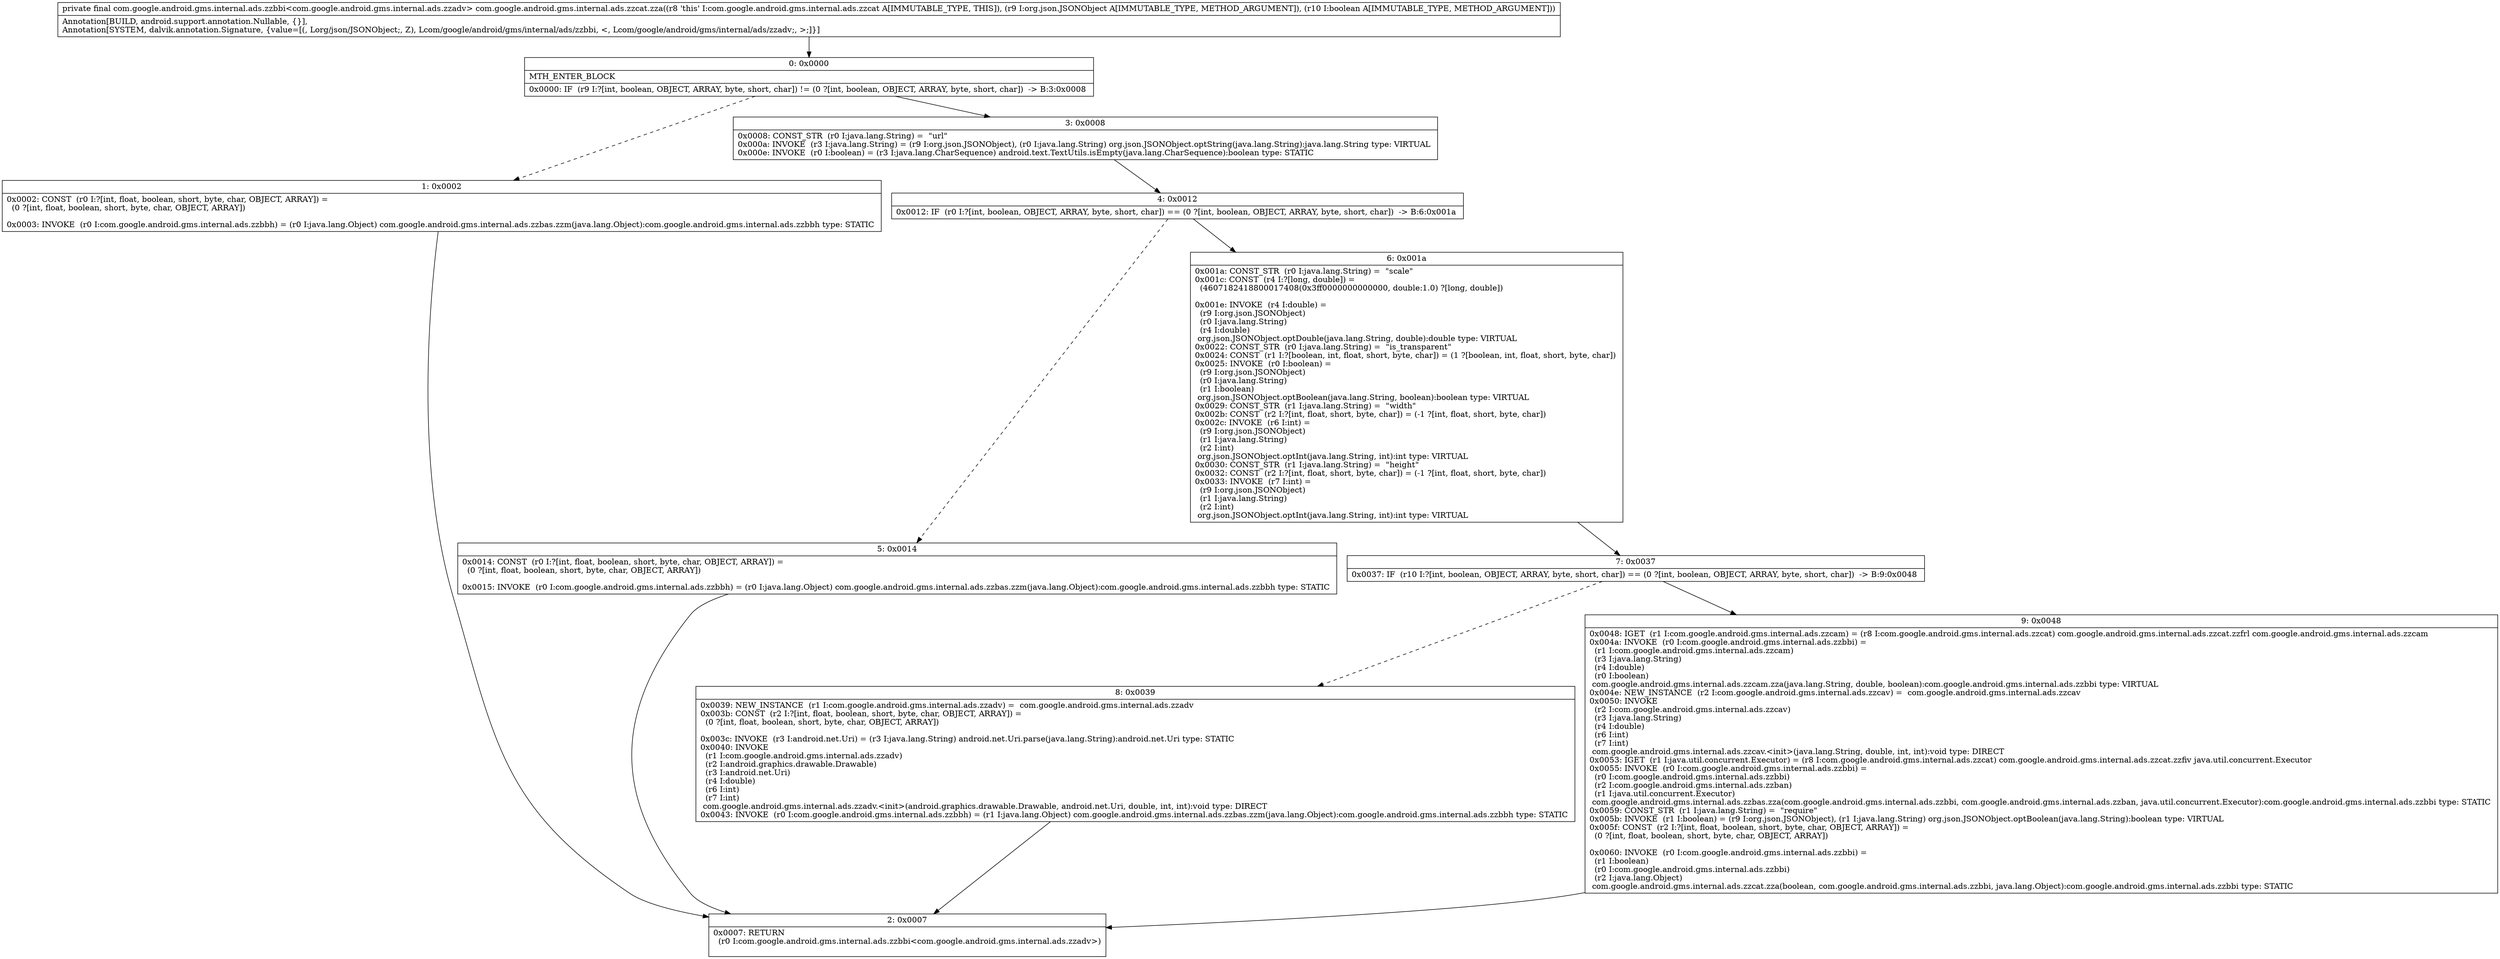 digraph "CFG forcom.google.android.gms.internal.ads.zzcat.zza(Lorg\/json\/JSONObject;Z)Lcom\/google\/android\/gms\/internal\/ads\/zzbbi;" {
Node_0 [shape=record,label="{0\:\ 0x0000|MTH_ENTER_BLOCK\l|0x0000: IF  (r9 I:?[int, boolean, OBJECT, ARRAY, byte, short, char]) != (0 ?[int, boolean, OBJECT, ARRAY, byte, short, char])  \-\> B:3:0x0008 \l}"];
Node_1 [shape=record,label="{1\:\ 0x0002|0x0002: CONST  (r0 I:?[int, float, boolean, short, byte, char, OBJECT, ARRAY]) = \l  (0 ?[int, float, boolean, short, byte, char, OBJECT, ARRAY])\l \l0x0003: INVOKE  (r0 I:com.google.android.gms.internal.ads.zzbbh) = (r0 I:java.lang.Object) com.google.android.gms.internal.ads.zzbas.zzm(java.lang.Object):com.google.android.gms.internal.ads.zzbbh type: STATIC \l}"];
Node_2 [shape=record,label="{2\:\ 0x0007|0x0007: RETURN  \l  (r0 I:com.google.android.gms.internal.ads.zzbbi\<com.google.android.gms.internal.ads.zzadv\>)\l \l}"];
Node_3 [shape=record,label="{3\:\ 0x0008|0x0008: CONST_STR  (r0 I:java.lang.String) =  \"url\" \l0x000a: INVOKE  (r3 I:java.lang.String) = (r9 I:org.json.JSONObject), (r0 I:java.lang.String) org.json.JSONObject.optString(java.lang.String):java.lang.String type: VIRTUAL \l0x000e: INVOKE  (r0 I:boolean) = (r3 I:java.lang.CharSequence) android.text.TextUtils.isEmpty(java.lang.CharSequence):boolean type: STATIC \l}"];
Node_4 [shape=record,label="{4\:\ 0x0012|0x0012: IF  (r0 I:?[int, boolean, OBJECT, ARRAY, byte, short, char]) == (0 ?[int, boolean, OBJECT, ARRAY, byte, short, char])  \-\> B:6:0x001a \l}"];
Node_5 [shape=record,label="{5\:\ 0x0014|0x0014: CONST  (r0 I:?[int, float, boolean, short, byte, char, OBJECT, ARRAY]) = \l  (0 ?[int, float, boolean, short, byte, char, OBJECT, ARRAY])\l \l0x0015: INVOKE  (r0 I:com.google.android.gms.internal.ads.zzbbh) = (r0 I:java.lang.Object) com.google.android.gms.internal.ads.zzbas.zzm(java.lang.Object):com.google.android.gms.internal.ads.zzbbh type: STATIC \l}"];
Node_6 [shape=record,label="{6\:\ 0x001a|0x001a: CONST_STR  (r0 I:java.lang.String) =  \"scale\" \l0x001c: CONST  (r4 I:?[long, double]) = \l  (4607182418800017408(0x3ff0000000000000, double:1.0) ?[long, double])\l \l0x001e: INVOKE  (r4 I:double) = \l  (r9 I:org.json.JSONObject)\l  (r0 I:java.lang.String)\l  (r4 I:double)\l org.json.JSONObject.optDouble(java.lang.String, double):double type: VIRTUAL \l0x0022: CONST_STR  (r0 I:java.lang.String) =  \"is_transparent\" \l0x0024: CONST  (r1 I:?[boolean, int, float, short, byte, char]) = (1 ?[boolean, int, float, short, byte, char]) \l0x0025: INVOKE  (r0 I:boolean) = \l  (r9 I:org.json.JSONObject)\l  (r0 I:java.lang.String)\l  (r1 I:boolean)\l org.json.JSONObject.optBoolean(java.lang.String, boolean):boolean type: VIRTUAL \l0x0029: CONST_STR  (r1 I:java.lang.String) =  \"width\" \l0x002b: CONST  (r2 I:?[int, float, short, byte, char]) = (\-1 ?[int, float, short, byte, char]) \l0x002c: INVOKE  (r6 I:int) = \l  (r9 I:org.json.JSONObject)\l  (r1 I:java.lang.String)\l  (r2 I:int)\l org.json.JSONObject.optInt(java.lang.String, int):int type: VIRTUAL \l0x0030: CONST_STR  (r1 I:java.lang.String) =  \"height\" \l0x0032: CONST  (r2 I:?[int, float, short, byte, char]) = (\-1 ?[int, float, short, byte, char]) \l0x0033: INVOKE  (r7 I:int) = \l  (r9 I:org.json.JSONObject)\l  (r1 I:java.lang.String)\l  (r2 I:int)\l org.json.JSONObject.optInt(java.lang.String, int):int type: VIRTUAL \l}"];
Node_7 [shape=record,label="{7\:\ 0x0037|0x0037: IF  (r10 I:?[int, boolean, OBJECT, ARRAY, byte, short, char]) == (0 ?[int, boolean, OBJECT, ARRAY, byte, short, char])  \-\> B:9:0x0048 \l}"];
Node_8 [shape=record,label="{8\:\ 0x0039|0x0039: NEW_INSTANCE  (r1 I:com.google.android.gms.internal.ads.zzadv) =  com.google.android.gms.internal.ads.zzadv \l0x003b: CONST  (r2 I:?[int, float, boolean, short, byte, char, OBJECT, ARRAY]) = \l  (0 ?[int, float, boolean, short, byte, char, OBJECT, ARRAY])\l \l0x003c: INVOKE  (r3 I:android.net.Uri) = (r3 I:java.lang.String) android.net.Uri.parse(java.lang.String):android.net.Uri type: STATIC \l0x0040: INVOKE  \l  (r1 I:com.google.android.gms.internal.ads.zzadv)\l  (r2 I:android.graphics.drawable.Drawable)\l  (r3 I:android.net.Uri)\l  (r4 I:double)\l  (r6 I:int)\l  (r7 I:int)\l com.google.android.gms.internal.ads.zzadv.\<init\>(android.graphics.drawable.Drawable, android.net.Uri, double, int, int):void type: DIRECT \l0x0043: INVOKE  (r0 I:com.google.android.gms.internal.ads.zzbbh) = (r1 I:java.lang.Object) com.google.android.gms.internal.ads.zzbas.zzm(java.lang.Object):com.google.android.gms.internal.ads.zzbbh type: STATIC \l}"];
Node_9 [shape=record,label="{9\:\ 0x0048|0x0048: IGET  (r1 I:com.google.android.gms.internal.ads.zzcam) = (r8 I:com.google.android.gms.internal.ads.zzcat) com.google.android.gms.internal.ads.zzcat.zzfrl com.google.android.gms.internal.ads.zzcam \l0x004a: INVOKE  (r0 I:com.google.android.gms.internal.ads.zzbbi) = \l  (r1 I:com.google.android.gms.internal.ads.zzcam)\l  (r3 I:java.lang.String)\l  (r4 I:double)\l  (r0 I:boolean)\l com.google.android.gms.internal.ads.zzcam.zza(java.lang.String, double, boolean):com.google.android.gms.internal.ads.zzbbi type: VIRTUAL \l0x004e: NEW_INSTANCE  (r2 I:com.google.android.gms.internal.ads.zzcav) =  com.google.android.gms.internal.ads.zzcav \l0x0050: INVOKE  \l  (r2 I:com.google.android.gms.internal.ads.zzcav)\l  (r3 I:java.lang.String)\l  (r4 I:double)\l  (r6 I:int)\l  (r7 I:int)\l com.google.android.gms.internal.ads.zzcav.\<init\>(java.lang.String, double, int, int):void type: DIRECT \l0x0053: IGET  (r1 I:java.util.concurrent.Executor) = (r8 I:com.google.android.gms.internal.ads.zzcat) com.google.android.gms.internal.ads.zzcat.zzfiv java.util.concurrent.Executor \l0x0055: INVOKE  (r0 I:com.google.android.gms.internal.ads.zzbbi) = \l  (r0 I:com.google.android.gms.internal.ads.zzbbi)\l  (r2 I:com.google.android.gms.internal.ads.zzban)\l  (r1 I:java.util.concurrent.Executor)\l com.google.android.gms.internal.ads.zzbas.zza(com.google.android.gms.internal.ads.zzbbi, com.google.android.gms.internal.ads.zzban, java.util.concurrent.Executor):com.google.android.gms.internal.ads.zzbbi type: STATIC \l0x0059: CONST_STR  (r1 I:java.lang.String) =  \"require\" \l0x005b: INVOKE  (r1 I:boolean) = (r9 I:org.json.JSONObject), (r1 I:java.lang.String) org.json.JSONObject.optBoolean(java.lang.String):boolean type: VIRTUAL \l0x005f: CONST  (r2 I:?[int, float, boolean, short, byte, char, OBJECT, ARRAY]) = \l  (0 ?[int, float, boolean, short, byte, char, OBJECT, ARRAY])\l \l0x0060: INVOKE  (r0 I:com.google.android.gms.internal.ads.zzbbi) = \l  (r1 I:boolean)\l  (r0 I:com.google.android.gms.internal.ads.zzbbi)\l  (r2 I:java.lang.Object)\l com.google.android.gms.internal.ads.zzcat.zza(boolean, com.google.android.gms.internal.ads.zzbbi, java.lang.Object):com.google.android.gms.internal.ads.zzbbi type: STATIC \l}"];
MethodNode[shape=record,label="{private final com.google.android.gms.internal.ads.zzbbi\<com.google.android.gms.internal.ads.zzadv\> com.google.android.gms.internal.ads.zzcat.zza((r8 'this' I:com.google.android.gms.internal.ads.zzcat A[IMMUTABLE_TYPE, THIS]), (r9 I:org.json.JSONObject A[IMMUTABLE_TYPE, METHOD_ARGUMENT]), (r10 I:boolean A[IMMUTABLE_TYPE, METHOD_ARGUMENT]))  | Annotation[BUILD, android.support.annotation.Nullable, \{\}], \lAnnotation[SYSTEM, dalvik.annotation.Signature, \{value=[(, Lorg\/json\/JSONObject;, Z), Lcom\/google\/android\/gms\/internal\/ads\/zzbbi, \<, Lcom\/google\/android\/gms\/internal\/ads\/zzadv;, \>;]\}]\l}"];
MethodNode -> Node_0;
Node_0 -> Node_1[style=dashed];
Node_0 -> Node_3;
Node_1 -> Node_2;
Node_3 -> Node_4;
Node_4 -> Node_5[style=dashed];
Node_4 -> Node_6;
Node_5 -> Node_2;
Node_6 -> Node_7;
Node_7 -> Node_8[style=dashed];
Node_7 -> Node_9;
Node_8 -> Node_2;
Node_9 -> Node_2;
}

